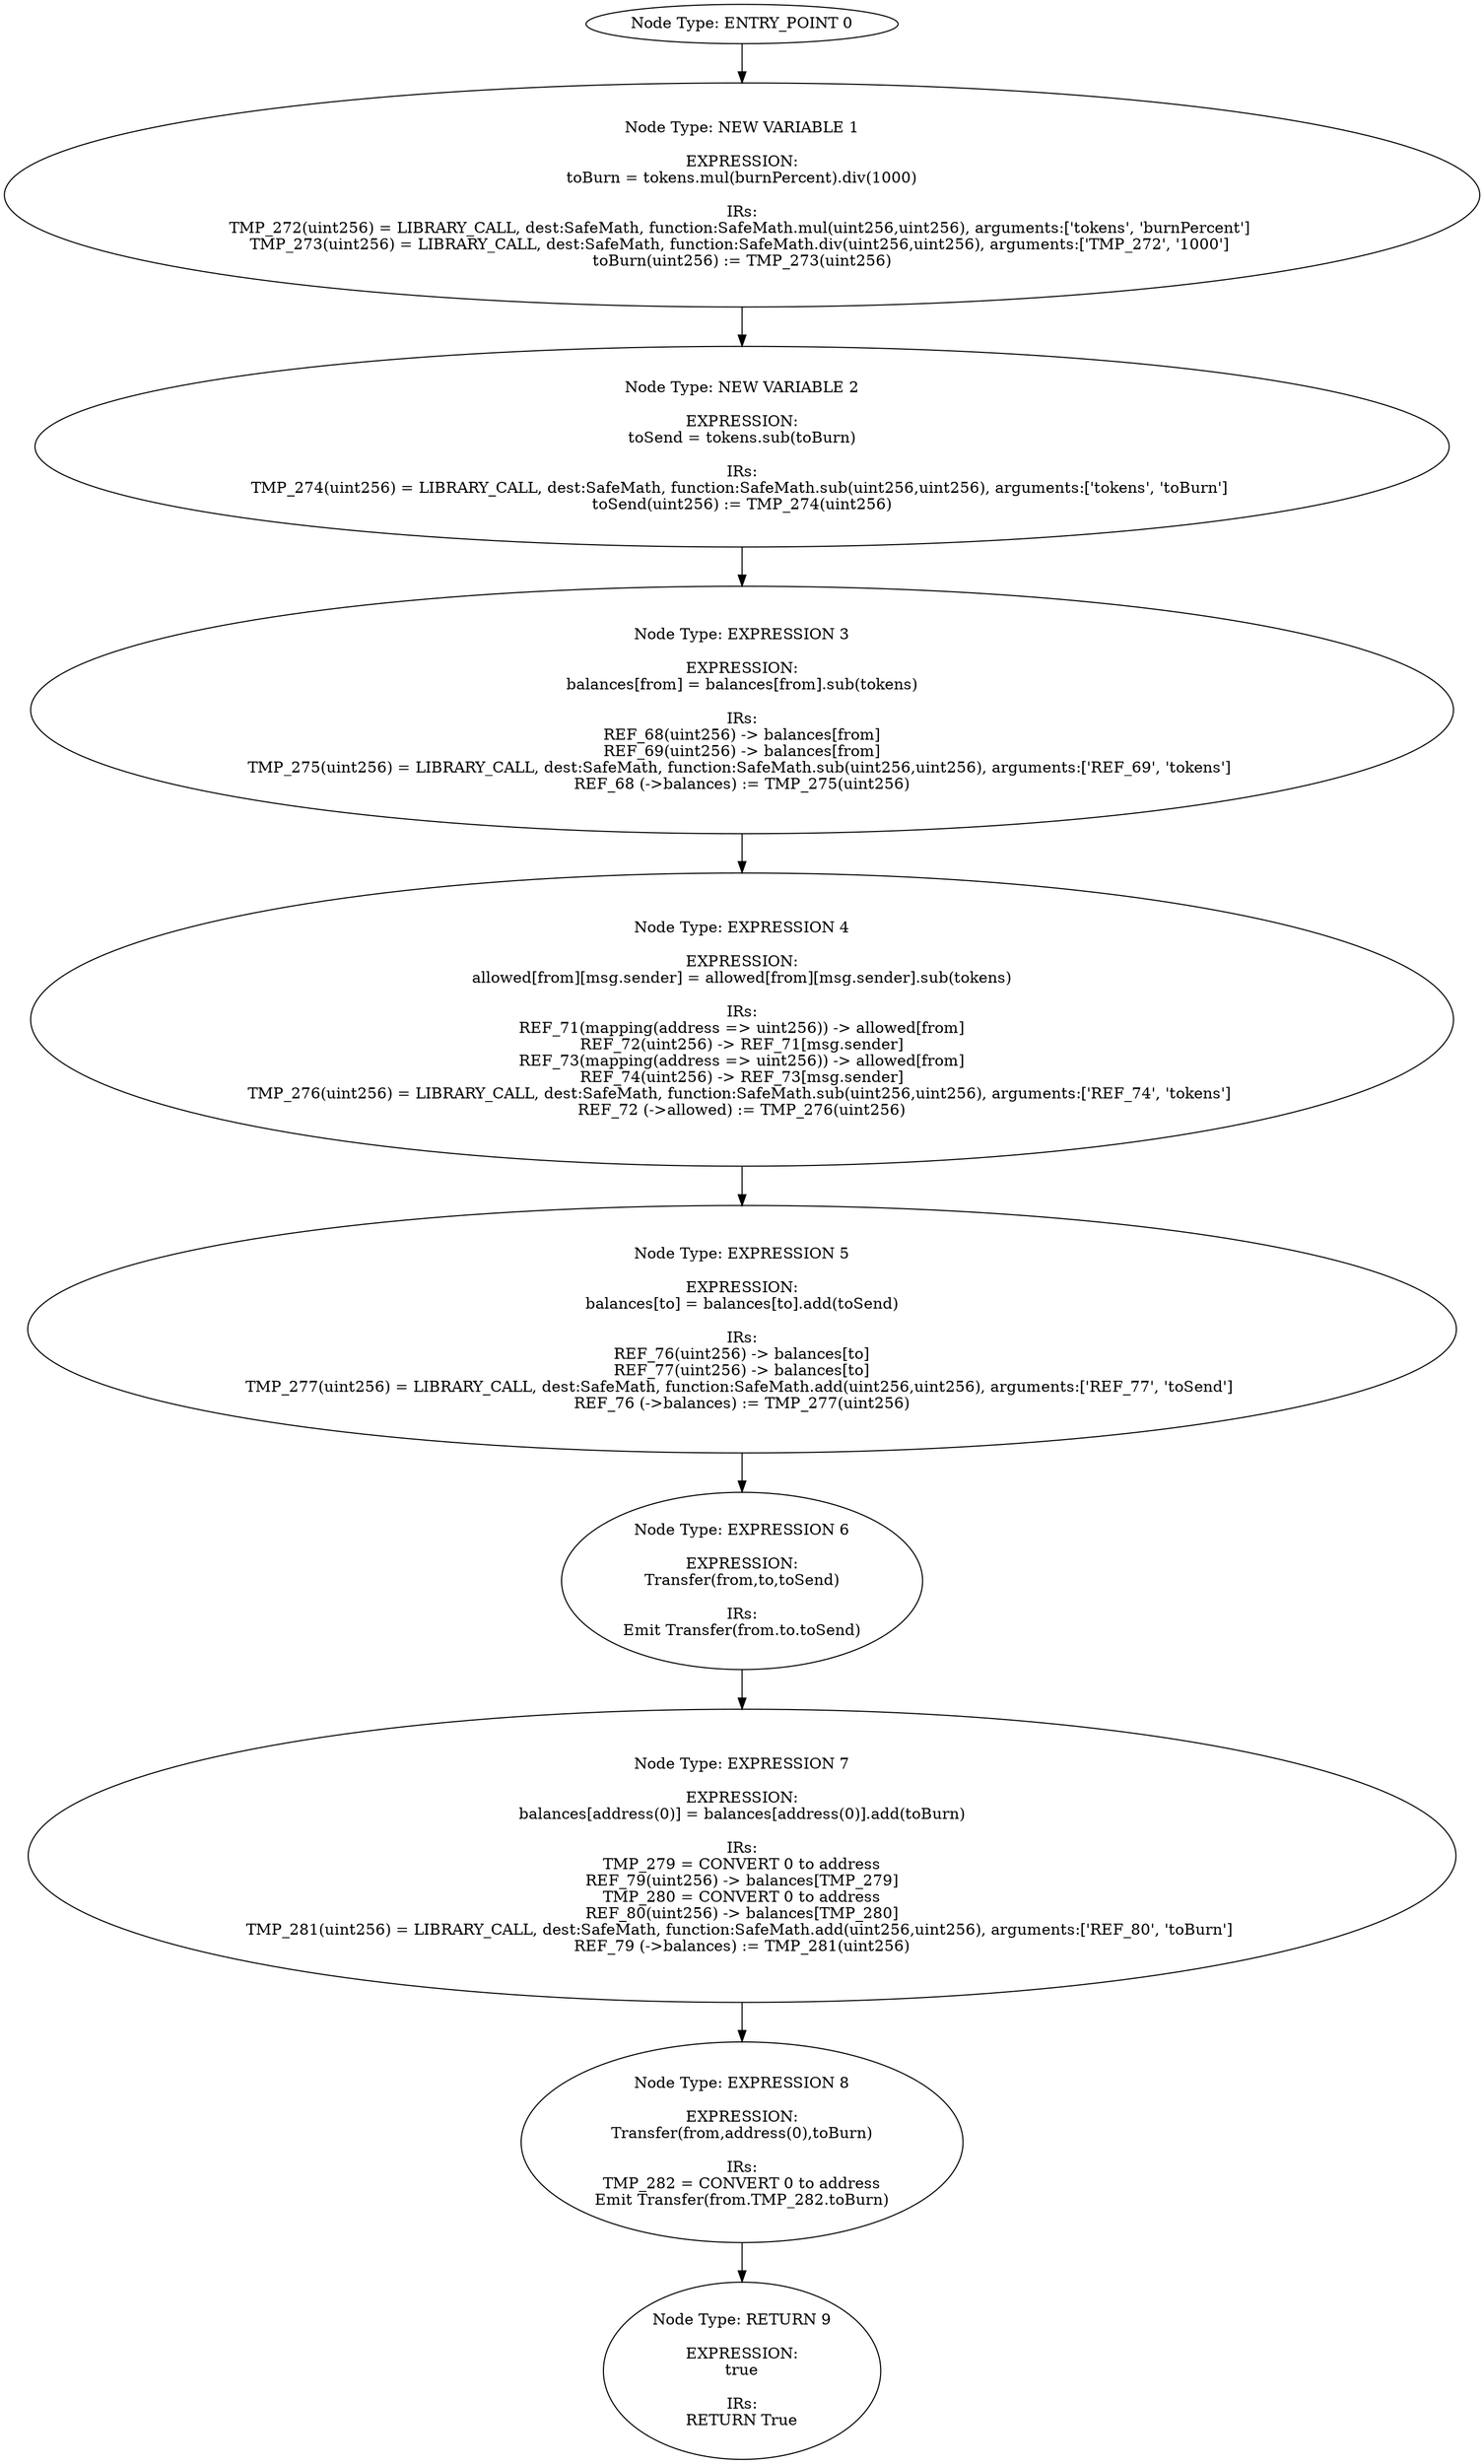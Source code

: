 digraph{
0[label="Node Type: ENTRY_POINT 0
"];
0->1;
1[label="Node Type: NEW VARIABLE 1

EXPRESSION:
toBurn = tokens.mul(burnPercent).div(1000)

IRs:
TMP_272(uint256) = LIBRARY_CALL, dest:SafeMath, function:SafeMath.mul(uint256,uint256), arguments:['tokens', 'burnPercent'] 
TMP_273(uint256) = LIBRARY_CALL, dest:SafeMath, function:SafeMath.div(uint256,uint256), arguments:['TMP_272', '1000'] 
toBurn(uint256) := TMP_273(uint256)"];
1->2;
2[label="Node Type: NEW VARIABLE 2

EXPRESSION:
toSend = tokens.sub(toBurn)

IRs:
TMP_274(uint256) = LIBRARY_CALL, dest:SafeMath, function:SafeMath.sub(uint256,uint256), arguments:['tokens', 'toBurn'] 
toSend(uint256) := TMP_274(uint256)"];
2->3;
3[label="Node Type: EXPRESSION 3

EXPRESSION:
balances[from] = balances[from].sub(tokens)

IRs:
REF_68(uint256) -> balances[from]
REF_69(uint256) -> balances[from]
TMP_275(uint256) = LIBRARY_CALL, dest:SafeMath, function:SafeMath.sub(uint256,uint256), arguments:['REF_69', 'tokens'] 
REF_68 (->balances) := TMP_275(uint256)"];
3->4;
4[label="Node Type: EXPRESSION 4

EXPRESSION:
allowed[from][msg.sender] = allowed[from][msg.sender].sub(tokens)

IRs:
REF_71(mapping(address => uint256)) -> allowed[from]
REF_72(uint256) -> REF_71[msg.sender]
REF_73(mapping(address => uint256)) -> allowed[from]
REF_74(uint256) -> REF_73[msg.sender]
TMP_276(uint256) = LIBRARY_CALL, dest:SafeMath, function:SafeMath.sub(uint256,uint256), arguments:['REF_74', 'tokens'] 
REF_72 (->allowed) := TMP_276(uint256)"];
4->5;
5[label="Node Type: EXPRESSION 5

EXPRESSION:
balances[to] = balances[to].add(toSend)

IRs:
REF_76(uint256) -> balances[to]
REF_77(uint256) -> balances[to]
TMP_277(uint256) = LIBRARY_CALL, dest:SafeMath, function:SafeMath.add(uint256,uint256), arguments:['REF_77', 'toSend'] 
REF_76 (->balances) := TMP_277(uint256)"];
5->6;
6[label="Node Type: EXPRESSION 6

EXPRESSION:
Transfer(from,to,toSend)

IRs:
Emit Transfer(from.to.toSend)"];
6->7;
7[label="Node Type: EXPRESSION 7

EXPRESSION:
balances[address(0)] = balances[address(0)].add(toBurn)

IRs:
TMP_279 = CONVERT 0 to address
REF_79(uint256) -> balances[TMP_279]
TMP_280 = CONVERT 0 to address
REF_80(uint256) -> balances[TMP_280]
TMP_281(uint256) = LIBRARY_CALL, dest:SafeMath, function:SafeMath.add(uint256,uint256), arguments:['REF_80', 'toBurn'] 
REF_79 (->balances) := TMP_281(uint256)"];
7->8;
8[label="Node Type: EXPRESSION 8

EXPRESSION:
Transfer(from,address(0),toBurn)

IRs:
TMP_282 = CONVERT 0 to address
Emit Transfer(from.TMP_282.toBurn)"];
8->9;
9[label="Node Type: RETURN 9

EXPRESSION:
true

IRs:
RETURN True"];
}

